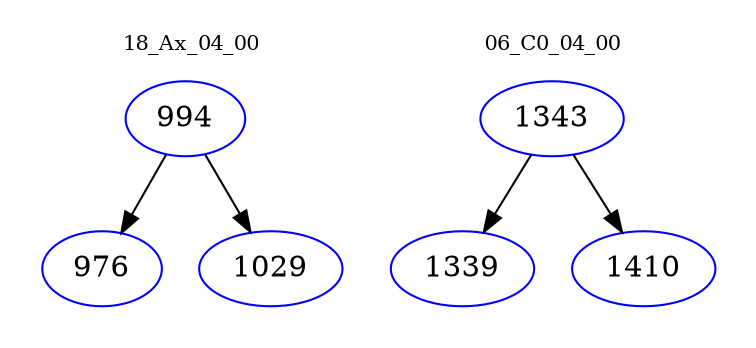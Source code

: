 digraph{
subgraph cluster_0 {
color = white
label = "18_Ax_04_00";
fontsize=10;
T0_994 [label="994", color="blue"]
T0_994 -> T0_976 [color="black"]
T0_976 [label="976", color="blue"]
T0_994 -> T0_1029 [color="black"]
T0_1029 [label="1029", color="blue"]
}
subgraph cluster_1 {
color = white
label = "06_C0_04_00";
fontsize=10;
T1_1343 [label="1343", color="blue"]
T1_1343 -> T1_1339 [color="black"]
T1_1339 [label="1339", color="blue"]
T1_1343 -> T1_1410 [color="black"]
T1_1410 [label="1410", color="blue"]
}
}
